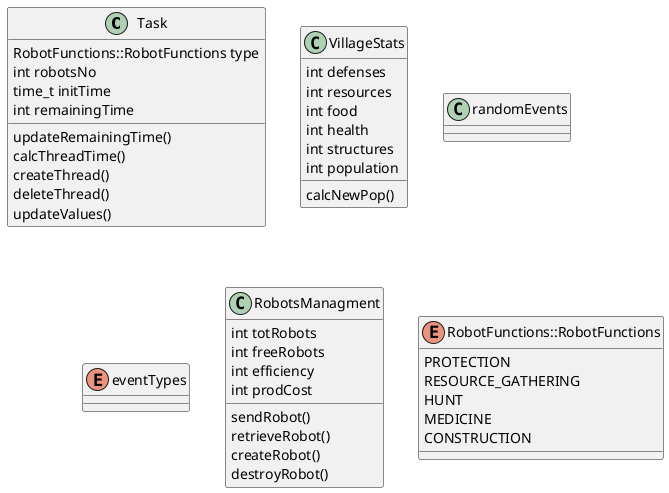@startuml

class Task{
    RobotFunctions::RobotFunctions type
    int robotsNo
    time_t initTime
    int remainingTime

    updateRemainingTime()
    calcThreadTime()
    createThread()
    deleteThread()
    updateValues()
}
class VillageStats{
    int defenses
    int resources
    int food     
    int health
    int structures
    int population

    calcNewPop()
}
class randomEvents{

}
enum eventTypes{

}
class RobotsManagment{
    int totRobots
    int freeRobots
    int efficiency
    int prodCost

    sendRobot()
    retrieveRobot()
    createRobot()
    destroyRobot()
}
enum RobotFunctions::RobotFunctions{
    PROTECTION
    RESOURCE_GATHERING
    HUNT
    MEDICINE
    CONSTRUCTION
}
@enduml